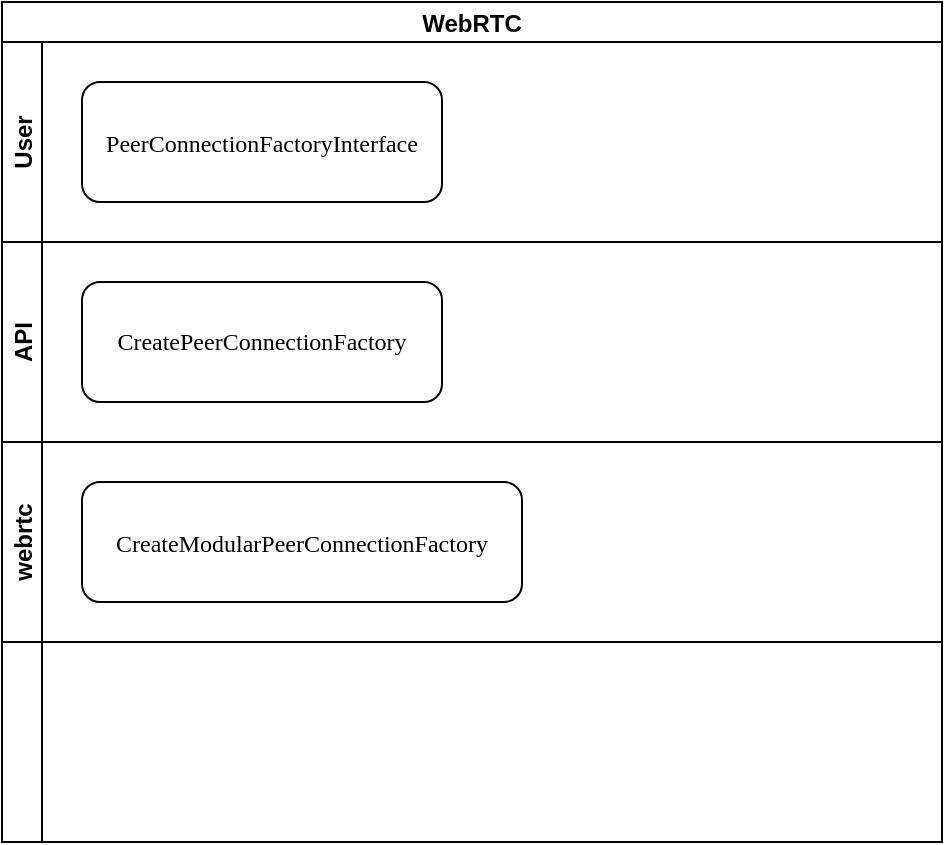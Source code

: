 <mxfile version="20.2.7" type="github">
  <diagram id="prtHgNgQTEPvFCAcTncT" name="Page-1">
    <mxGraphModel dx="4346" dy="575" grid="1" gridSize="10" guides="1" tooltips="1" connect="1" arrows="1" fold="1" page="1" pageScale="1" pageWidth="827" pageHeight="1169" math="0" shadow="0">
      <root>
        <mxCell id="0" />
        <mxCell id="1" parent="0" />
        <mxCell id="DSuzvDV1TRTMgyUg_Og5-1" value="WebRTC" style="swimlane;childLayout=stackLayout;resizeParent=1;resizeParentMax=0;horizontal=1;startSize=20;horizontalStack=0;" vertex="1" parent="1">
          <mxGeometry x="-2640" y="40" width="470" height="420" as="geometry" />
        </mxCell>
        <mxCell id="DSuzvDV1TRTMgyUg_Og5-2" value="User" style="swimlane;startSize=20;horizontal=0;" vertex="1" parent="DSuzvDV1TRTMgyUg_Og5-1">
          <mxGeometry y="20" width="470" height="100" as="geometry" />
        </mxCell>
        <mxCell id="DSuzvDV1TRTMgyUg_Og5-5" value="&lt;div style=&quot;line-height: 24px;&quot;&gt;&lt;font style=&quot;background-color: rgb(255, 255, 255);&quot; face=&quot;Comic Sans MS&quot;&gt;PeerConnectionFactoryInterface&lt;/font&gt;&lt;br&gt;&lt;/div&gt;" style="rounded=1;whiteSpace=wrap;html=1;" vertex="1" parent="DSuzvDV1TRTMgyUg_Og5-2">
          <mxGeometry x="40" y="20" width="180" height="60" as="geometry" />
        </mxCell>
        <mxCell id="DSuzvDV1TRTMgyUg_Og5-11" value="API" style="swimlane;startSize=20;horizontal=0;" vertex="1" parent="DSuzvDV1TRTMgyUg_Og5-1">
          <mxGeometry y="120" width="470" height="100" as="geometry" />
        </mxCell>
        <mxCell id="DSuzvDV1TRTMgyUg_Og5-12" value="&lt;font face=&quot;Comic Sans MS&quot;&gt;CreatePeerConnectionFactory&lt;/font&gt;" style="rounded=1;whiteSpace=wrap;html=1;" vertex="1" parent="DSuzvDV1TRTMgyUg_Og5-11">
          <mxGeometry x="40" y="20" width="180" height="60" as="geometry" />
        </mxCell>
        <mxCell id="DSuzvDV1TRTMgyUg_Og5-7" value="webrtc" style="swimlane;startSize=20;horizontal=0;" vertex="1" parent="DSuzvDV1TRTMgyUg_Og5-1">
          <mxGeometry y="220" width="470" height="100" as="geometry" />
        </mxCell>
        <mxCell id="DSuzvDV1TRTMgyUg_Og5-10" value="&lt;div style=&quot;line-height: 24px;&quot;&gt;&lt;font style=&quot;font-size: 12px; background-color: rgb(255, 255, 255);&quot; face=&quot;Comic Sans MS&quot;&gt;CreateModularPeerConnectionFactory&lt;/font&gt;&lt;/div&gt;" style="rounded=1;whiteSpace=wrap;html=1;" vertex="1" parent="DSuzvDV1TRTMgyUg_Og5-7">
          <mxGeometry x="40" y="20" width="220" height="60" as="geometry" />
        </mxCell>
        <mxCell id="DSuzvDV1TRTMgyUg_Og5-9" value="" style="swimlane;startSize=20;horizontal=0;" vertex="1" parent="DSuzvDV1TRTMgyUg_Og5-1">
          <mxGeometry y="320" width="470" height="100" as="geometry" />
        </mxCell>
      </root>
    </mxGraphModel>
  </diagram>
</mxfile>

